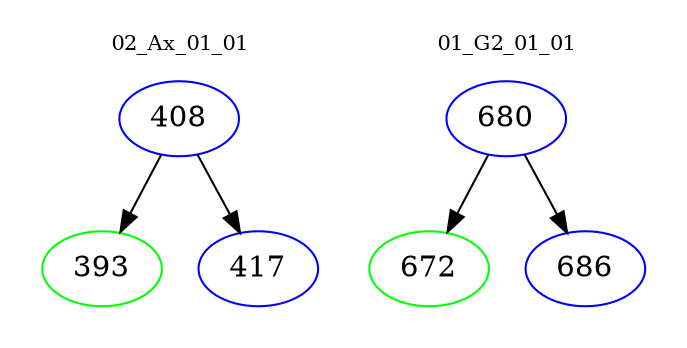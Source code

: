 digraph{
subgraph cluster_0 {
color = white
label = "02_Ax_01_01";
fontsize=10;
T0_408 [label="408", color="blue"]
T0_408 -> T0_393 [color="black"]
T0_393 [label="393", color="green"]
T0_408 -> T0_417 [color="black"]
T0_417 [label="417", color="blue"]
}
subgraph cluster_1 {
color = white
label = "01_G2_01_01";
fontsize=10;
T1_680 [label="680", color="blue"]
T1_680 -> T1_672 [color="black"]
T1_672 [label="672", color="green"]
T1_680 -> T1_686 [color="black"]
T1_686 [label="686", color="blue"]
}
}
